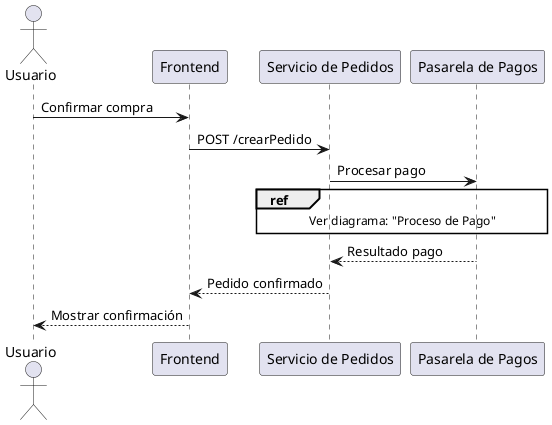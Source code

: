 @startuml
actor Usuario
participant "Frontend" as FE
participant "Servicio de Pedidos" as Pedidos
participant "Pasarela de Pagos" as Pago

Usuario -> FE : Confirmar compra
FE -> Pedidos : POST /crearPedido
Pedidos -> Pago : Procesar pago

ref over Pedidos, Pago
  Ver diagrama: "Proceso de Pago"
end

Pago --> Pedidos : Resultado pago
Pedidos --> FE : Pedido confirmado
FE --> Usuario : Mostrar confirmación
@enduml
